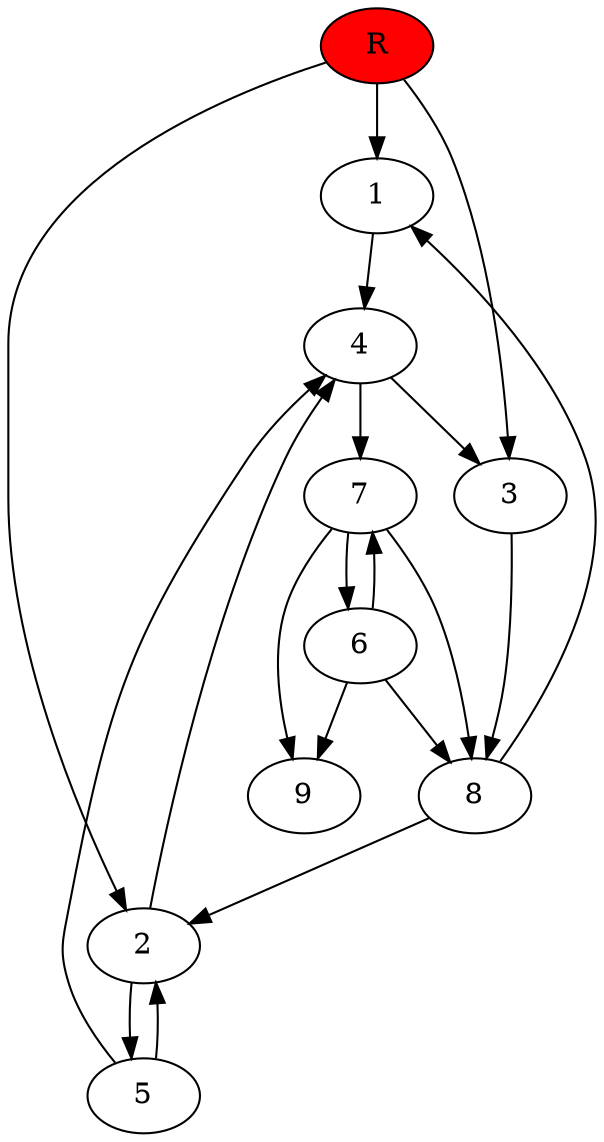 digraph prb77267 {
	1
	2
	3
	4
	5
	6
	7
	8
	R [fillcolor="#ff0000" style=filled]
	1 -> 4
	2 -> 4
	2 -> 5
	3 -> 8
	4 -> 3
	4 -> 7
	5 -> 2
	5 -> 4
	6 -> 7
	6 -> 8
	6 -> 9
	7 -> 6
	7 -> 8
	7 -> 9
	8 -> 1
	8 -> 2
	R -> 1
	R -> 2
	R -> 3
}
